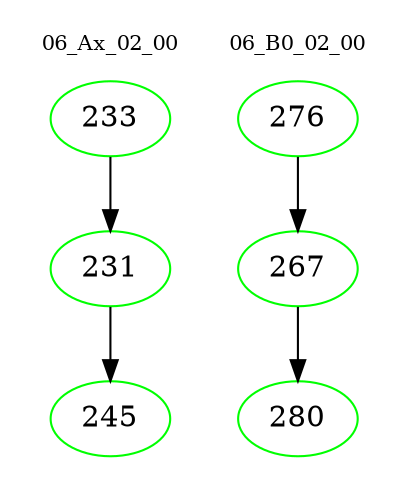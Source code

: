 digraph{
subgraph cluster_0 {
color = white
label = "06_Ax_02_00";
fontsize=10;
T0_233 [label="233", color="green"]
T0_233 -> T0_231 [color="black"]
T0_231 [label="231", color="green"]
T0_231 -> T0_245 [color="black"]
T0_245 [label="245", color="green"]
}
subgraph cluster_1 {
color = white
label = "06_B0_02_00";
fontsize=10;
T1_276 [label="276", color="green"]
T1_276 -> T1_267 [color="black"]
T1_267 [label="267", color="green"]
T1_267 -> T1_280 [color="black"]
T1_280 [label="280", color="green"]
}
}
